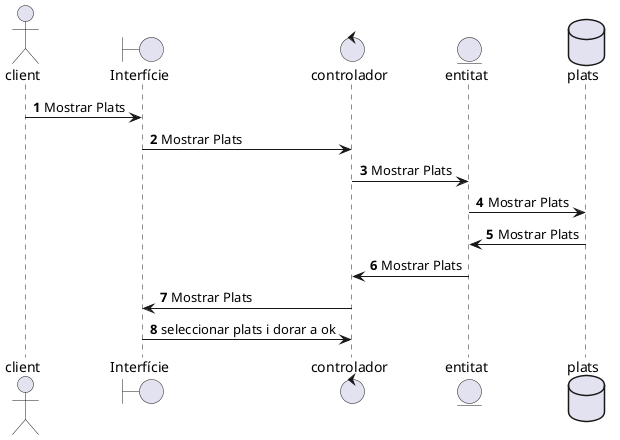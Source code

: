 @startuml
'https://plantuml.com/sequence-diagram

autonumber

actor client as cli
boundary "Interfície" as In
control controlador as con
entity entitat as en
database plats as pl
cli ->  In: Mostrar Plats
In -> con: Mostrar Plats
con -> en: Mostrar Plats
en -> pl: Mostrar Plats
pl -> en: Mostrar Plats
en -> con: Mostrar Plats
con -> In: Mostrar Plats

In -> con: seleccionar plats i dorar a ok
@enduml

@startuml
actor Cuiner as cui
boundary "Interfície" as In
database Comandes as com
cui -> In: Veure Comandes Pendents
In -> com: Veure comandes pendents
com -> In: Mostrar Comandes Pendents
@enduml

@startuml
actor Repartidor as Rep
boundary "Interfície" as In
control Comandes as com
Rep -> In: Lliurar Comandes
In -> com: Lliurar Comandes
@enduml
@startuml
actor Repartidor as Rep
boundary "Interfície" as In
control controlador as con
Rep -> In: notificar entrega
In -> con: notificar entrega
con -> In: notificada entrega
@enduml